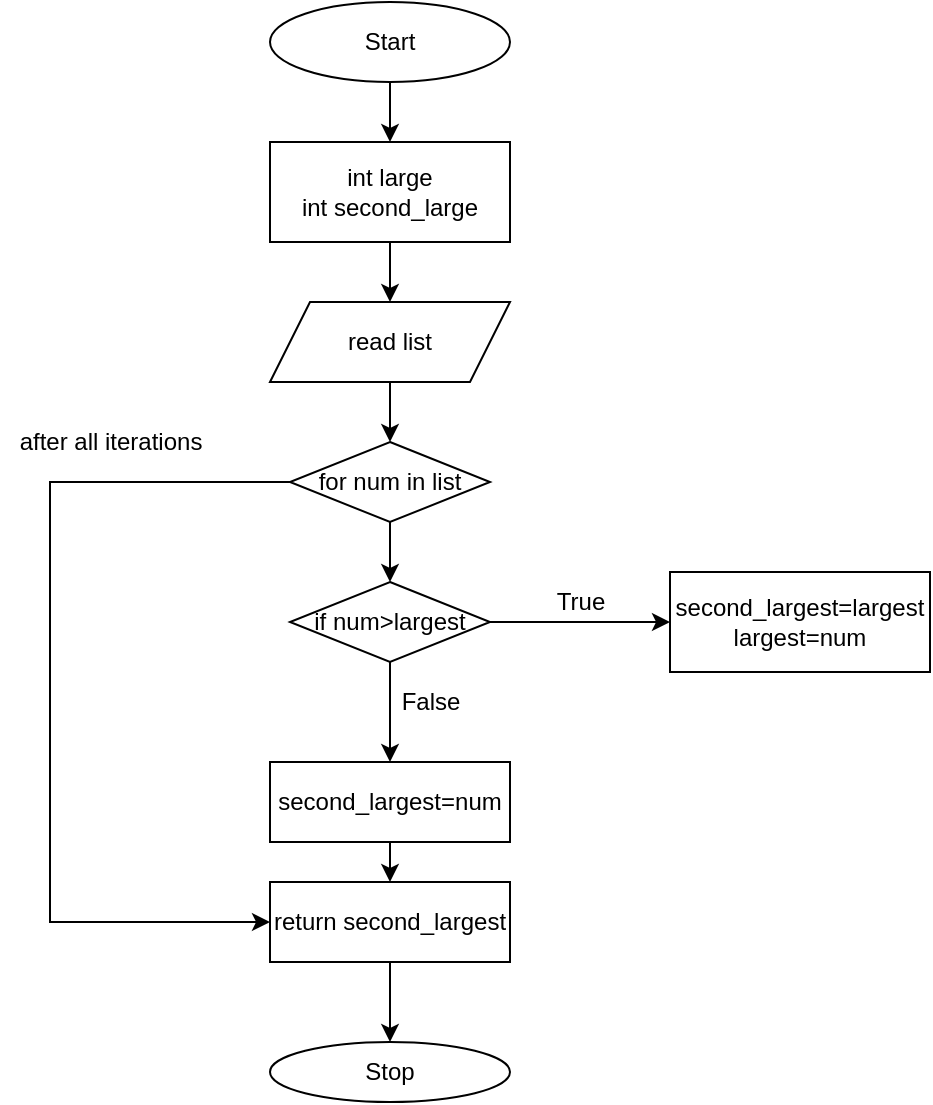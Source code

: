 <mxfile version="20.8.24" type="device"><diagram name="Page-1" id="ZqxLzNmB2WMAL00Wtve8"><mxGraphModel dx="880" dy="484" grid="1" gridSize="10" guides="1" tooltips="1" connect="1" arrows="1" fold="1" page="1" pageScale="1" pageWidth="850" pageHeight="1100" math="0" shadow="0"><root><mxCell id="0"/><mxCell id="1" parent="0"/><mxCell id="6E1fn1kLjPK-_sjklnRK-1" value="Start" style="ellipse;whiteSpace=wrap;html=1;" vertex="1" parent="1"><mxGeometry x="360" y="40" width="120" height="40" as="geometry"/></mxCell><mxCell id="6E1fn1kLjPK-_sjklnRK-2" value="int large&lt;br&gt;int second_large" style="rounded=0;whiteSpace=wrap;html=1;" vertex="1" parent="1"><mxGeometry x="360" y="110" width="120" height="50" as="geometry"/></mxCell><mxCell id="6E1fn1kLjPK-_sjklnRK-3" value="read list" style="shape=parallelogram;perimeter=parallelogramPerimeter;whiteSpace=wrap;html=1;fixedSize=1;" vertex="1" parent="1"><mxGeometry x="360" y="190" width="120" height="40" as="geometry"/></mxCell><mxCell id="6E1fn1kLjPK-_sjklnRK-4" value="for num in list" style="rhombus;whiteSpace=wrap;html=1;" vertex="1" parent="1"><mxGeometry x="370" y="260" width="100" height="40" as="geometry"/></mxCell><mxCell id="6E1fn1kLjPK-_sjklnRK-5" value="if num&amp;gt;largest" style="rhombus;whiteSpace=wrap;html=1;" vertex="1" parent="1"><mxGeometry x="370" y="330" width="100" height="40" as="geometry"/></mxCell><mxCell id="6E1fn1kLjPK-_sjklnRK-6" value="second_largest=largest&lt;br&gt;largest=num" style="rounded=0;whiteSpace=wrap;html=1;" vertex="1" parent="1"><mxGeometry x="560" y="325" width="130" height="50" as="geometry"/></mxCell><mxCell id="6E1fn1kLjPK-_sjklnRK-7" value="second_largest=num" style="rounded=0;whiteSpace=wrap;html=1;" vertex="1" parent="1"><mxGeometry x="360" y="420" width="120" height="40" as="geometry"/></mxCell><mxCell id="6E1fn1kLjPK-_sjklnRK-8" value="Stop" style="ellipse;whiteSpace=wrap;html=1;" vertex="1" parent="1"><mxGeometry x="360" y="560" width="120" height="30" as="geometry"/></mxCell><mxCell id="6E1fn1kLjPK-_sjklnRK-9" value="return second_largest" style="rounded=0;whiteSpace=wrap;html=1;" vertex="1" parent="1"><mxGeometry x="360" y="480" width="120" height="40" as="geometry"/></mxCell><mxCell id="6E1fn1kLjPK-_sjklnRK-10" value="" style="endArrow=classic;html=1;rounded=0;exitX=0.5;exitY=1;exitDx=0;exitDy=0;entryX=0.5;entryY=0;entryDx=0;entryDy=0;" edge="1" parent="1" source="6E1fn1kLjPK-_sjklnRK-9" target="6E1fn1kLjPK-_sjklnRK-8"><mxGeometry width="50" height="50" relative="1" as="geometry"><mxPoint x="420" y="530" as="sourcePoint"/><mxPoint x="450" y="550" as="targetPoint"/></mxGeometry></mxCell><mxCell id="6E1fn1kLjPK-_sjklnRK-11" value="" style="endArrow=classic;html=1;rounded=0;exitX=0.5;exitY=1;exitDx=0;exitDy=0;entryX=0.5;entryY=0;entryDx=0;entryDy=0;" edge="1" parent="1" source="6E1fn1kLjPK-_sjklnRK-5" target="6E1fn1kLjPK-_sjklnRK-7"><mxGeometry width="50" height="50" relative="1" as="geometry"><mxPoint x="400" y="380" as="sourcePoint"/><mxPoint x="450" y="330" as="targetPoint"/></mxGeometry></mxCell><mxCell id="6E1fn1kLjPK-_sjklnRK-12" value="" style="endArrow=classic;html=1;rounded=0;exitX=0.5;exitY=1;exitDx=0;exitDy=0;" edge="1" parent="1" source="6E1fn1kLjPK-_sjklnRK-4" target="6E1fn1kLjPK-_sjklnRK-5"><mxGeometry width="50" height="50" relative="1" as="geometry"><mxPoint x="400" y="380" as="sourcePoint"/><mxPoint x="450" y="330" as="targetPoint"/></mxGeometry></mxCell><mxCell id="6E1fn1kLjPK-_sjklnRK-13" value="" style="endArrow=classic;html=1;rounded=0;exitX=0.5;exitY=1;exitDx=0;exitDy=0;" edge="1" parent="1" source="6E1fn1kLjPK-_sjklnRK-7" target="6E1fn1kLjPK-_sjklnRK-9"><mxGeometry width="50" height="50" relative="1" as="geometry"><mxPoint x="400" y="540" as="sourcePoint"/><mxPoint x="450" y="490" as="targetPoint"/></mxGeometry></mxCell><mxCell id="6E1fn1kLjPK-_sjklnRK-14" value="" style="endArrow=classic;html=1;rounded=0;exitX=0.5;exitY=1;exitDx=0;exitDy=0;entryX=0.5;entryY=0;entryDx=0;entryDy=0;" edge="1" parent="1" source="6E1fn1kLjPK-_sjklnRK-1" target="6E1fn1kLjPK-_sjklnRK-2"><mxGeometry width="50" height="50" relative="1" as="geometry"><mxPoint x="400" y="190" as="sourcePoint"/><mxPoint x="450" y="140" as="targetPoint"/></mxGeometry></mxCell><mxCell id="6E1fn1kLjPK-_sjklnRK-15" value="" style="endArrow=classic;html=1;rounded=0;exitX=0.5;exitY=1;exitDx=0;exitDy=0;entryX=0.5;entryY=0;entryDx=0;entryDy=0;" edge="1" parent="1" source="6E1fn1kLjPK-_sjklnRK-2" target="6E1fn1kLjPK-_sjklnRK-3"><mxGeometry width="50" height="50" relative="1" as="geometry"><mxPoint x="400" y="190" as="sourcePoint"/><mxPoint x="450" y="140" as="targetPoint"/></mxGeometry></mxCell><mxCell id="6E1fn1kLjPK-_sjklnRK-16" value="" style="endArrow=classic;html=1;rounded=0;exitX=0.5;exitY=1;exitDx=0;exitDy=0;entryX=0.5;entryY=0;entryDx=0;entryDy=0;" edge="1" parent="1" source="6E1fn1kLjPK-_sjklnRK-3" target="6E1fn1kLjPK-_sjklnRK-4"><mxGeometry width="50" height="50" relative="1" as="geometry"><mxPoint x="400" y="420" as="sourcePoint"/><mxPoint x="450" y="370" as="targetPoint"/></mxGeometry></mxCell><mxCell id="6E1fn1kLjPK-_sjklnRK-17" value="" style="endArrow=classic;html=1;rounded=0;exitX=1;exitY=0.5;exitDx=0;exitDy=0;entryX=0;entryY=0.5;entryDx=0;entryDy=0;" edge="1" parent="1" source="6E1fn1kLjPK-_sjklnRK-5" target="6E1fn1kLjPK-_sjklnRK-6"><mxGeometry width="50" height="50" relative="1" as="geometry"><mxPoint x="400" y="420" as="sourcePoint"/><mxPoint x="550" y="450" as="targetPoint"/></mxGeometry></mxCell><mxCell id="6E1fn1kLjPK-_sjklnRK-18" value="True" style="text;html=1;align=center;verticalAlign=middle;resizable=0;points=[];autosize=1;strokeColor=none;fillColor=none;" vertex="1" parent="1"><mxGeometry x="490" y="325" width="50" height="30" as="geometry"/></mxCell><mxCell id="6E1fn1kLjPK-_sjklnRK-19" value="False" style="text;html=1;align=center;verticalAlign=middle;resizable=0;points=[];autosize=1;strokeColor=none;fillColor=none;" vertex="1" parent="1"><mxGeometry x="415" y="375" width="50" height="30" as="geometry"/></mxCell><mxCell id="6E1fn1kLjPK-_sjklnRK-21" value="" style="endArrow=classic;html=1;rounded=0;exitX=0;exitY=0.5;exitDx=0;exitDy=0;entryX=0;entryY=0.5;entryDx=0;entryDy=0;" edge="1" parent="1" source="6E1fn1kLjPK-_sjklnRK-4" target="6E1fn1kLjPK-_sjklnRK-9"><mxGeometry width="50" height="50" relative="1" as="geometry"><mxPoint x="340" y="330" as="sourcePoint"/><mxPoint x="450" y="290" as="targetPoint"/><Array as="points"><mxPoint x="250" y="280"/><mxPoint x="250" y="500"/></Array></mxGeometry></mxCell><mxCell id="6E1fn1kLjPK-_sjklnRK-22" value="after all iterations" style="text;html=1;align=center;verticalAlign=middle;resizable=0;points=[];autosize=1;strokeColor=none;fillColor=none;" vertex="1" parent="1"><mxGeometry x="225" y="245" width="110" height="30" as="geometry"/></mxCell></root></mxGraphModel></diagram></mxfile>
